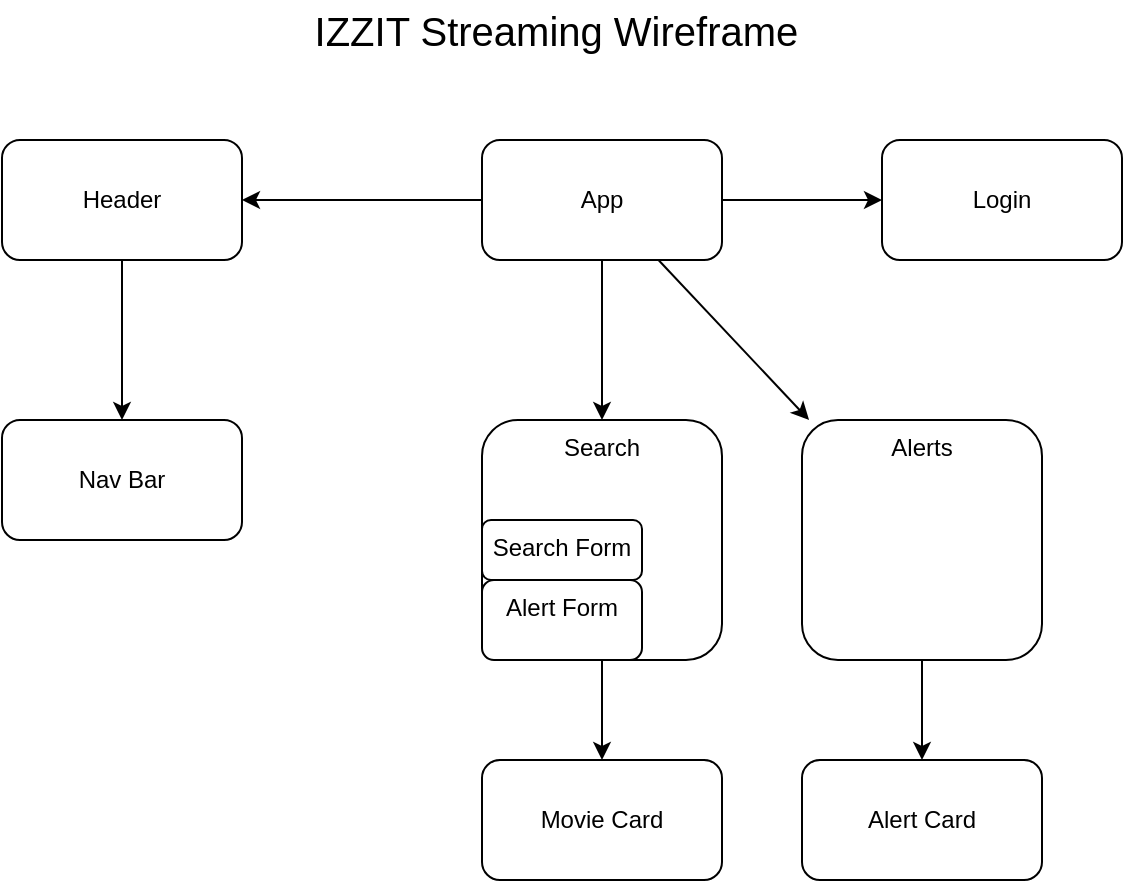 <mxfile>
    <diagram id="Nv5xc4uZDVPQETgTRUb1" name="Page-1">
        <mxGraphModel dx="669" dy="420" grid="1" gridSize="10" guides="1" tooltips="1" connect="1" arrows="1" fold="1" page="1" pageScale="1" pageWidth="850" pageHeight="1100" math="0" shadow="0">
            <root>
                <mxCell id="0"/>
                <mxCell id="1" parent="0"/>
                <mxCell id="4" value="" style="edgeStyle=none;html=1;" parent="1" source="2" target="3" edge="1">
                    <mxGeometry relative="1" as="geometry"/>
                </mxCell>
                <mxCell id="6" value="" style="edgeStyle=none;html=1;" parent="1" source="2" target="5" edge="1">
                    <mxGeometry relative="1" as="geometry"/>
                </mxCell>
                <mxCell id="19" value="" style="edgeStyle=none;html=1;" parent="1" source="2" target="18" edge="1">
                    <mxGeometry relative="1" as="geometry"/>
                </mxCell>
                <mxCell id="2" value="App" style="rounded=1;whiteSpace=wrap;html=1;" parent="1" vertex="1">
                    <mxGeometry x="360" y="80" width="120" height="60" as="geometry"/>
                </mxCell>
                <mxCell id="15" value="" style="edgeStyle=none;html=1;" parent="1" source="3" target="14" edge="1">
                    <mxGeometry relative="1" as="geometry"/>
                </mxCell>
                <mxCell id="3" value="Alerts" style="whiteSpace=wrap;html=1;rounded=1;verticalAlign=top;" parent="1" vertex="1">
                    <mxGeometry x="520" y="220" width="120" height="120" as="geometry"/>
                </mxCell>
                <mxCell id="8" value="" style="edgeStyle=none;html=1;" parent="1" source="5" target="7" edge="1">
                    <mxGeometry relative="1" as="geometry"/>
                </mxCell>
                <mxCell id="5" value="&lt;span&gt;Header&lt;/span&gt;" style="whiteSpace=wrap;html=1;rounded=1;" parent="1" vertex="1">
                    <mxGeometry x="120" y="80" width="120" height="60" as="geometry"/>
                </mxCell>
                <mxCell id="7" value="Nav Bar" style="whiteSpace=wrap;html=1;rounded=1;" parent="1" vertex="1">
                    <mxGeometry x="120" y="220" width="120" height="60" as="geometry"/>
                </mxCell>
                <mxCell id="17" value="" style="edgeStyle=none;html=1;" parent="1" source="9" target="16" edge="1">
                    <mxGeometry relative="1" as="geometry"/>
                </mxCell>
                <mxCell id="9" value="Search" style="whiteSpace=wrap;html=1;rounded=1;verticalAlign=top;" parent="1" vertex="1">
                    <mxGeometry x="360" y="220" width="120" height="120" as="geometry"/>
                </mxCell>
                <mxCell id="10" value="" style="endArrow=classic;html=1;entryX=0.5;entryY=0;entryDx=0;entryDy=0;exitX=0.5;exitY=1;exitDx=0;exitDy=0;" parent="1" source="2" target="9" edge="1">
                    <mxGeometry width="50" height="50" relative="1" as="geometry">
                        <mxPoint x="370" y="160" as="sourcePoint"/>
                        <mxPoint x="410" y="200" as="targetPoint"/>
                    </mxGeometry>
                </mxCell>
                <mxCell id="22" style="edgeStyle=none;html=1;exitX=0.75;exitY=1;exitDx=0;exitDy=0;" parent="1" source="11" target="9" edge="1">
                    <mxGeometry relative="1" as="geometry"/>
                </mxCell>
                <mxCell id="11" value="Alert Form" style="rounded=1;whiteSpace=wrap;html=1;verticalAlign=top;" parent="1" vertex="1">
                    <mxGeometry x="360" y="300" width="80" height="40" as="geometry"/>
                </mxCell>
                <mxCell id="14" value="Alert Card" style="whiteSpace=wrap;html=1;verticalAlign=middle;rounded=1;" parent="1" vertex="1">
                    <mxGeometry x="520" y="390" width="120" height="60" as="geometry"/>
                </mxCell>
                <mxCell id="16" value="Movie Card" style="whiteSpace=wrap;html=1;verticalAlign=middle;rounded=1;" parent="1" vertex="1">
                    <mxGeometry x="360" y="390" width="120" height="60" as="geometry"/>
                </mxCell>
                <mxCell id="18" value="Login" style="whiteSpace=wrap;html=1;rounded=1;" parent="1" vertex="1">
                    <mxGeometry x="560" y="80" width="120" height="60" as="geometry"/>
                </mxCell>
                <mxCell id="20" value="IZZIT Streaming Wireframe&amp;nbsp;" style="text;html=1;strokeColor=none;fillColor=none;align=center;verticalAlign=middle;whiteSpace=wrap;rounded=0;fontSize=20;" parent="1" vertex="1">
                    <mxGeometry x="210" y="10" width="380" height="30" as="geometry"/>
                </mxCell>
                <mxCell id="21" value="Search Form" style="rounded=1;whiteSpace=wrap;html=1;verticalAlign=top;" parent="1" vertex="1">
                    <mxGeometry x="360" y="270" width="80" height="30" as="geometry"/>
                </mxCell>
            </root>
        </mxGraphModel>
    </diagram>
</mxfile>